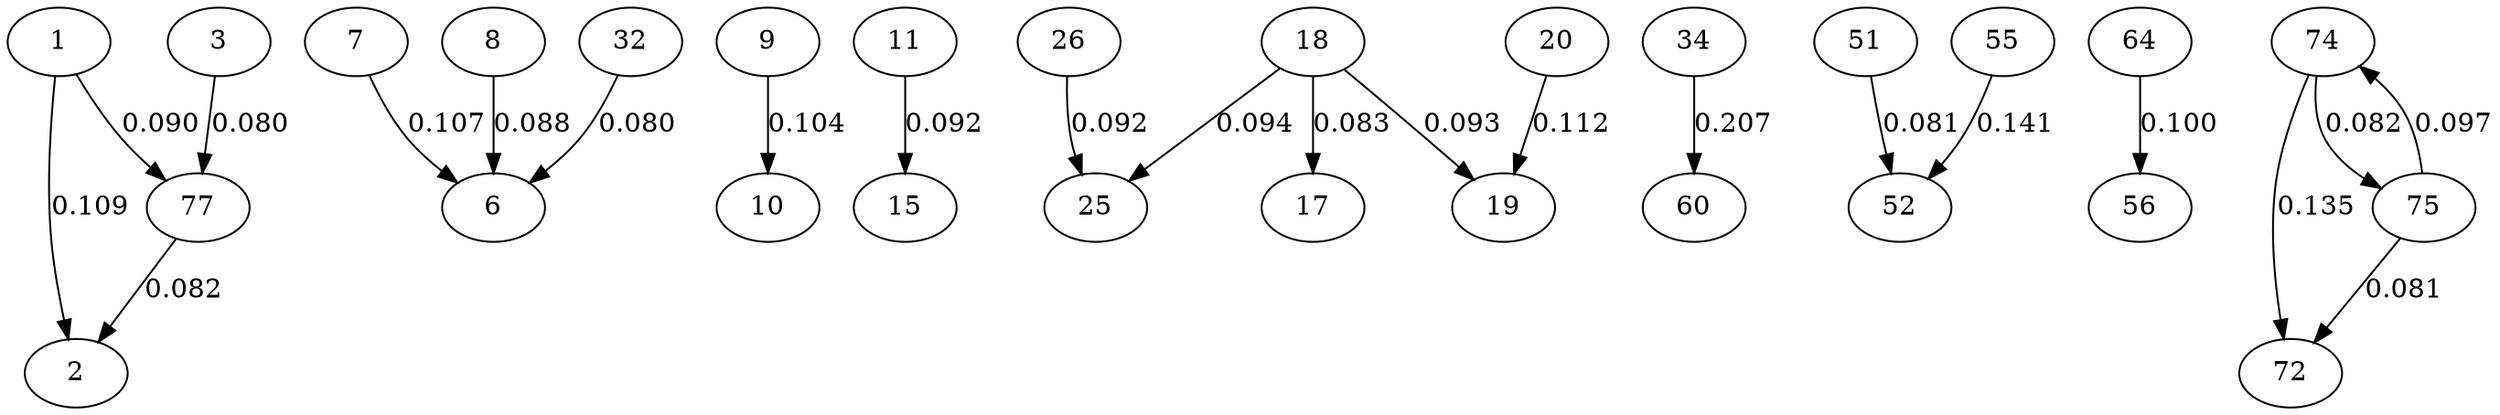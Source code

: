 digraph taxiChicago {
0 [label="1"];
1 [label="2"];
0 -> 1 [label="0.109"];
76 [label="77"];
0 -> 76 [label="0.090"];
2 [label="3"];
2 -> 76 [label="0.080"];
6 [label="7"];
5 [label="6"];
6 -> 5 [label="0.107"];
7 [label="8"];
7 -> 5 [label="0.088"];
8 [label="9"];
9 [label="10"];
8 -> 9 [label="0.104"];
10 [label="11"];
14 [label="15"];
10 -> 14 [label="0.092"];
17 [label="18"];
16 [label="17"];
17 -> 16 [label="0.083"];
18 [label="19"];
17 -> 18 [label="0.093"];
24 [label="25"];
17 -> 24 [label="0.094"];
19 [label="20"];
19 -> 18 [label="0.112"];
25 [label="26"];
25 -> 24 [label="0.092"];
31 [label="32"];
31 -> 5 [label="0.080"];
33 [label="34"];
59 [label="60"];
33 -> 59 [label="0.207"];
50 [label="51"];
51 [label="52"];
50 -> 51 [label="0.081"];
54 [label="55"];
54 -> 51 [label="0.141"];
63 [label="64"];
55 [label="56"];
63 -> 55 [label="0.100"];
73 [label="74"];
71 [label="72"];
73 -> 71 [label="0.135"];
74 [label="75"];
73 -> 74 [label="0.082"];
74 -> 71 [label="0.081"];
74 -> 73 [label="0.097"];
76 -> 1 [label="0.082"];
}
